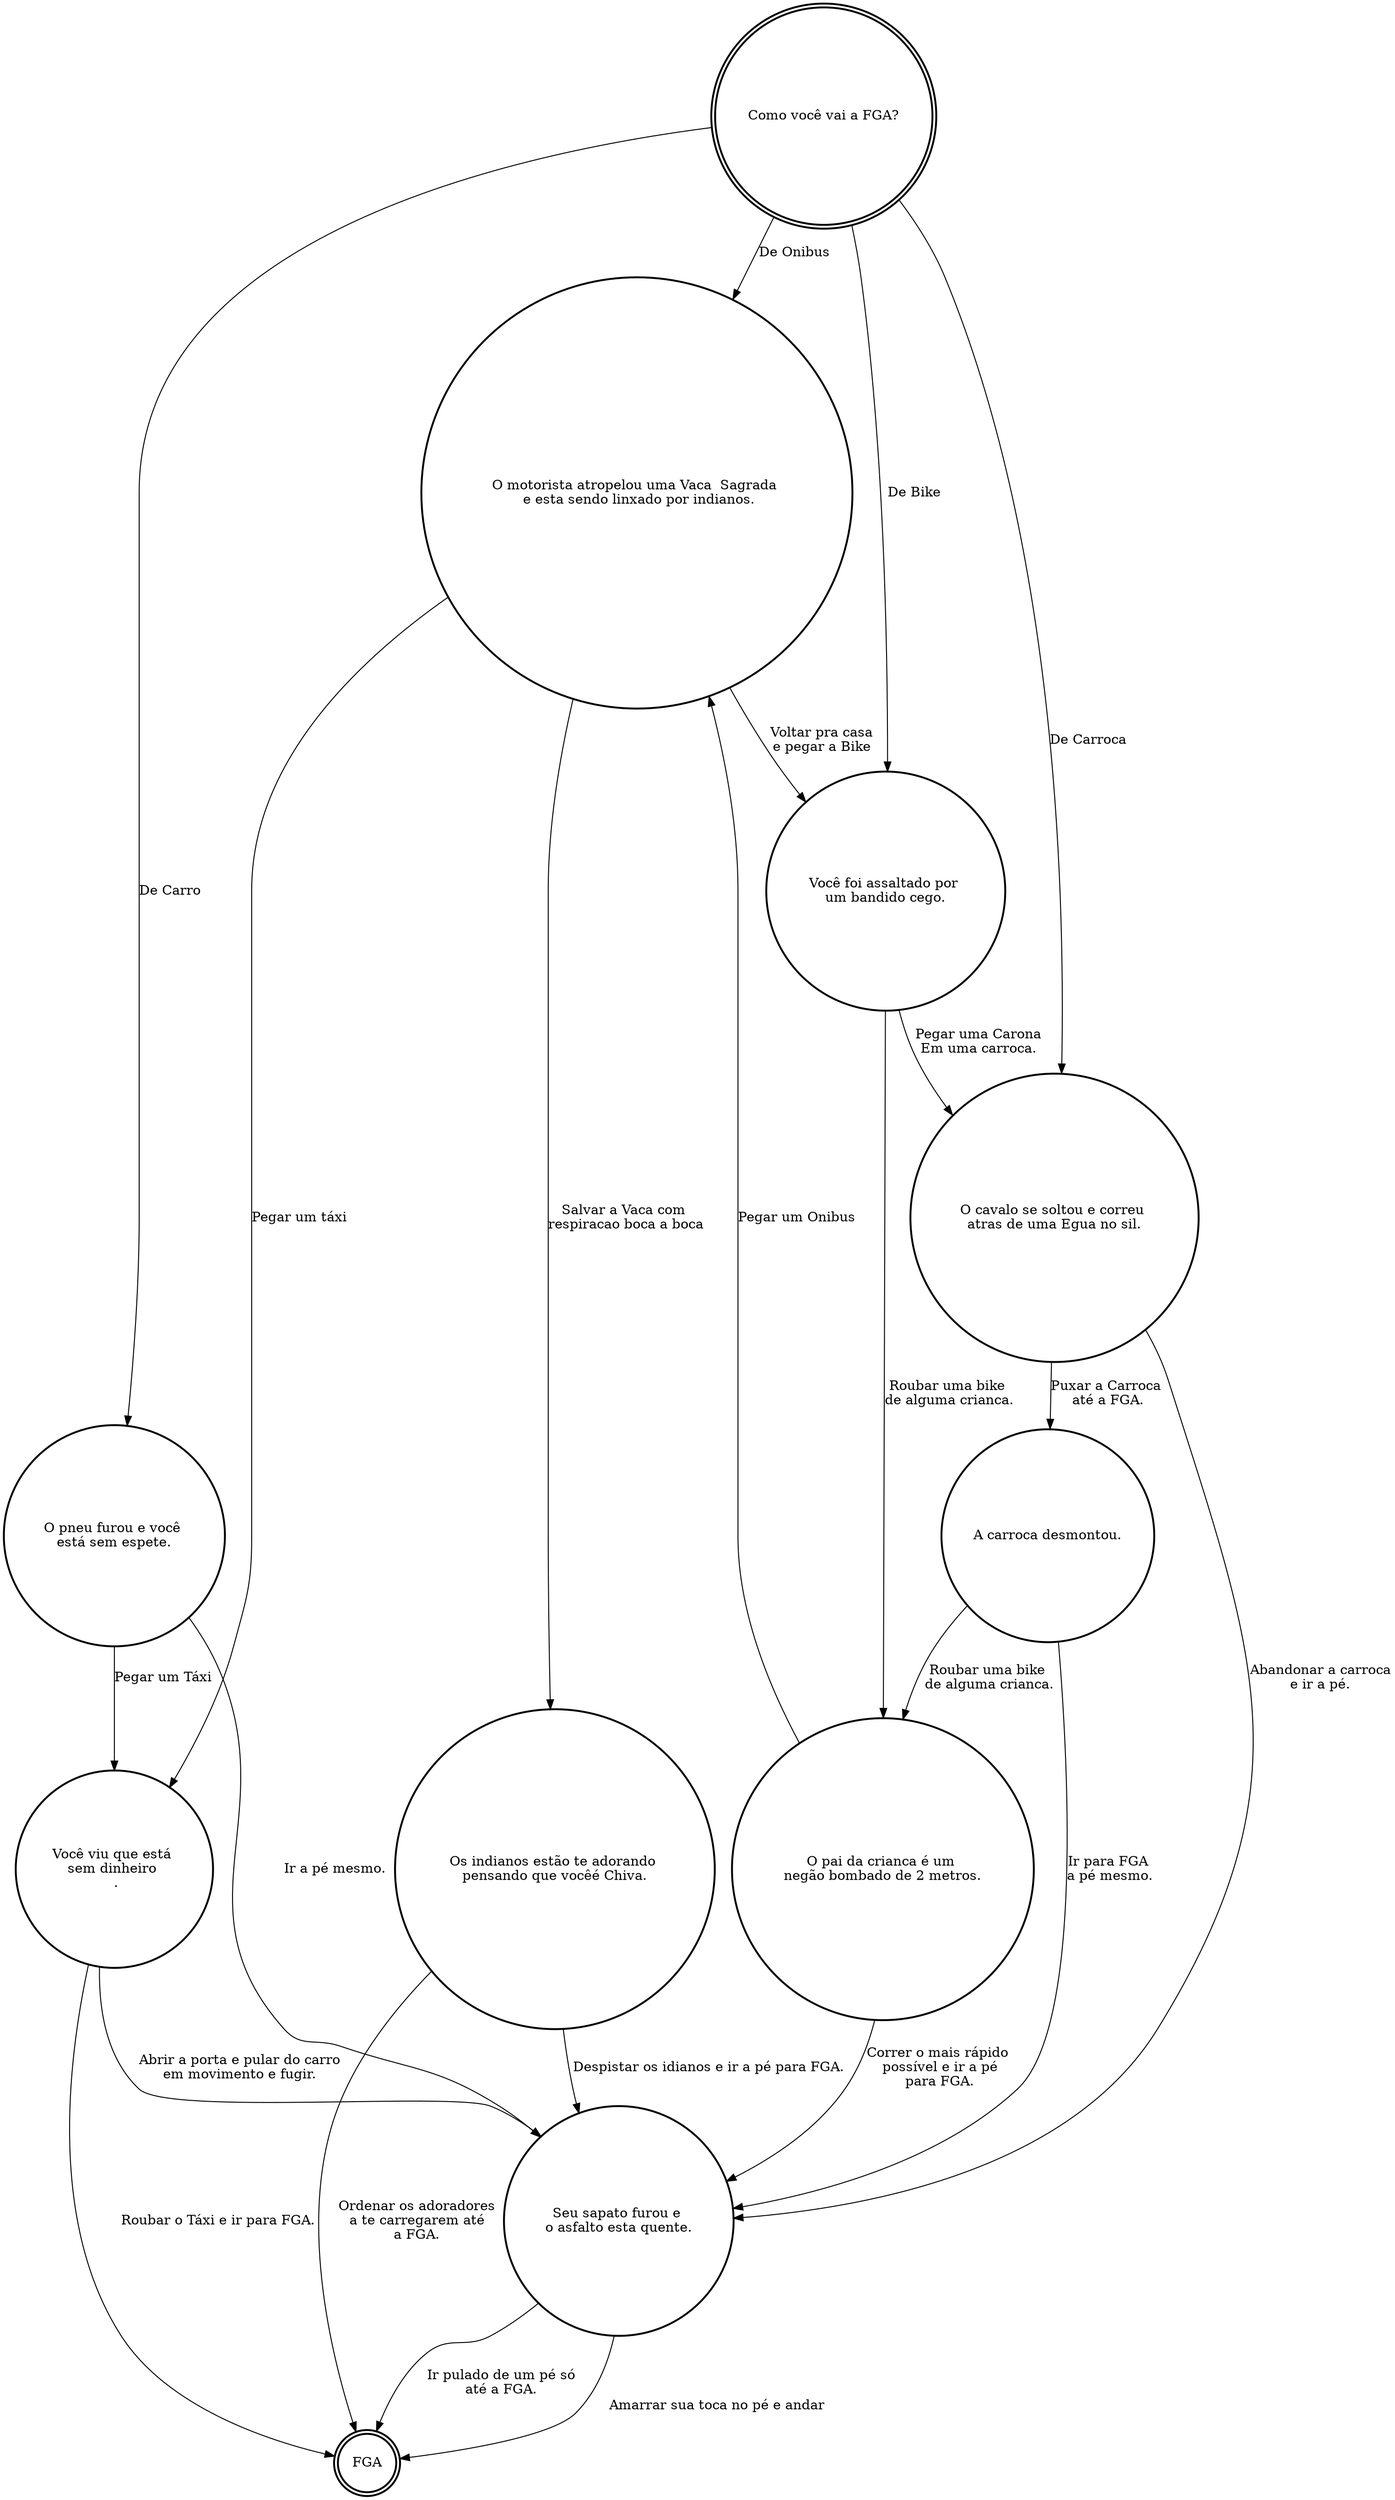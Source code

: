digraph 
{

node[shape =doublecircle];
"SantaMaria" [style =bold,label="Como você vai a FGA?"];
"FGA" [style=bold];
node[shape=circle];

"Onibus" [style=bold,label="O motorista atropelou uma Vaca  Sagrada \n e esta sendo linxado por indianos."];
"Carro" [style=bold,label="O pneu furou e você \nestá sem espete."];
"Bike" [style=bold,label="Você foi assaltado por \num bandido cego."];
"Carroca" [style=bold,label="O cavalo se soltou e correu \natras de uma Egua no sil."];

"Táxi" [style=bold,label="Você viu que está \nsem dinheiro \n ."];
"Vaca" [style=bold,label="Os indianos estão te adorando \npensando que vocêé Chiva."];
"Pé" [style=bold,label="Seu sapato furou e \no asfalto esta quente."];
"BikeCrianca" [style=bold,label="O pai da crianca é um \nnegão bombado de 2 metros."];
"PuxarCarroca" [style=bold,label="A carroca desmontou."];

"SantaMaria" -> "Onibus" [label="De Onibus"]; 
"SantaMaria" -> "Carro" [label="De Carro"];
"SantaMaria" -> "Bike" [label="De Bike"];
"SantaMaria" -> "Carroca" [label="De Carroca"];

"Onibus" -> "Táxi"  [label="Pegar um táxi"];
"Onibus" -> "Vaca"  [label="Salvar a Vaca com \nrespiracao boca a boca"];
"Onibus" -> "Bike"  [label="Voltar pra casa\ne pegar a Bike"];

"Carro" -> "Táxi"  [label="Pegar um Táxi"];
"Carro" -> "Pé"  [label="Ir a pé mesmo."];

"Bike" -> "BikeCrianca"  [label="Roubar uma bike \nde alguma crianca."];
"Bike" -> "Carroca"  [label="Pegar uma Carona\nEm uma carroca."];

"Carroca" -> "PuxarCarroca"  [label="Puxar a Carroca \naté a FGA."];
"Carroca" -> "Pé"  [label="Abandonar a carroca\ne ir a pé."];

"PuxarCarroca" -> "BikeCrianca"  [label="Roubar uma bike \nde alguma crianca."];
"PuxarCarroca" -> "Pé" [label="Ir para FGA \na pé mesmo."];

"BikeCrianca" -> "Pé" [label="Correr o mais rápido \npossível e ir a pé\npara FGA."];
"BikeCrianca" -> "Onibus" [label="Pegar um Onibus"];

"Táxi" -> "FGA" [label="Roubar o Táxi e ir para FGA."];
"Táxi" -> "Pé" [label="Abrir a porta e pular do carro\nem movimento e fugir."];

"Vaca" -> "Pé" [label="Despistar os idianos e ir a pé para FGA."];
"Vaca" -> "FGA" [label="Ordenar os adoradores\na te carregarem até\na FGA."];

"Pé" -> "FGA" [label="Ir pulado de um pé só\naté a FGA."];
"Pé" -> "FGA" [label="\n\n\nAmarrar sua toca no pé e andar"];

}
